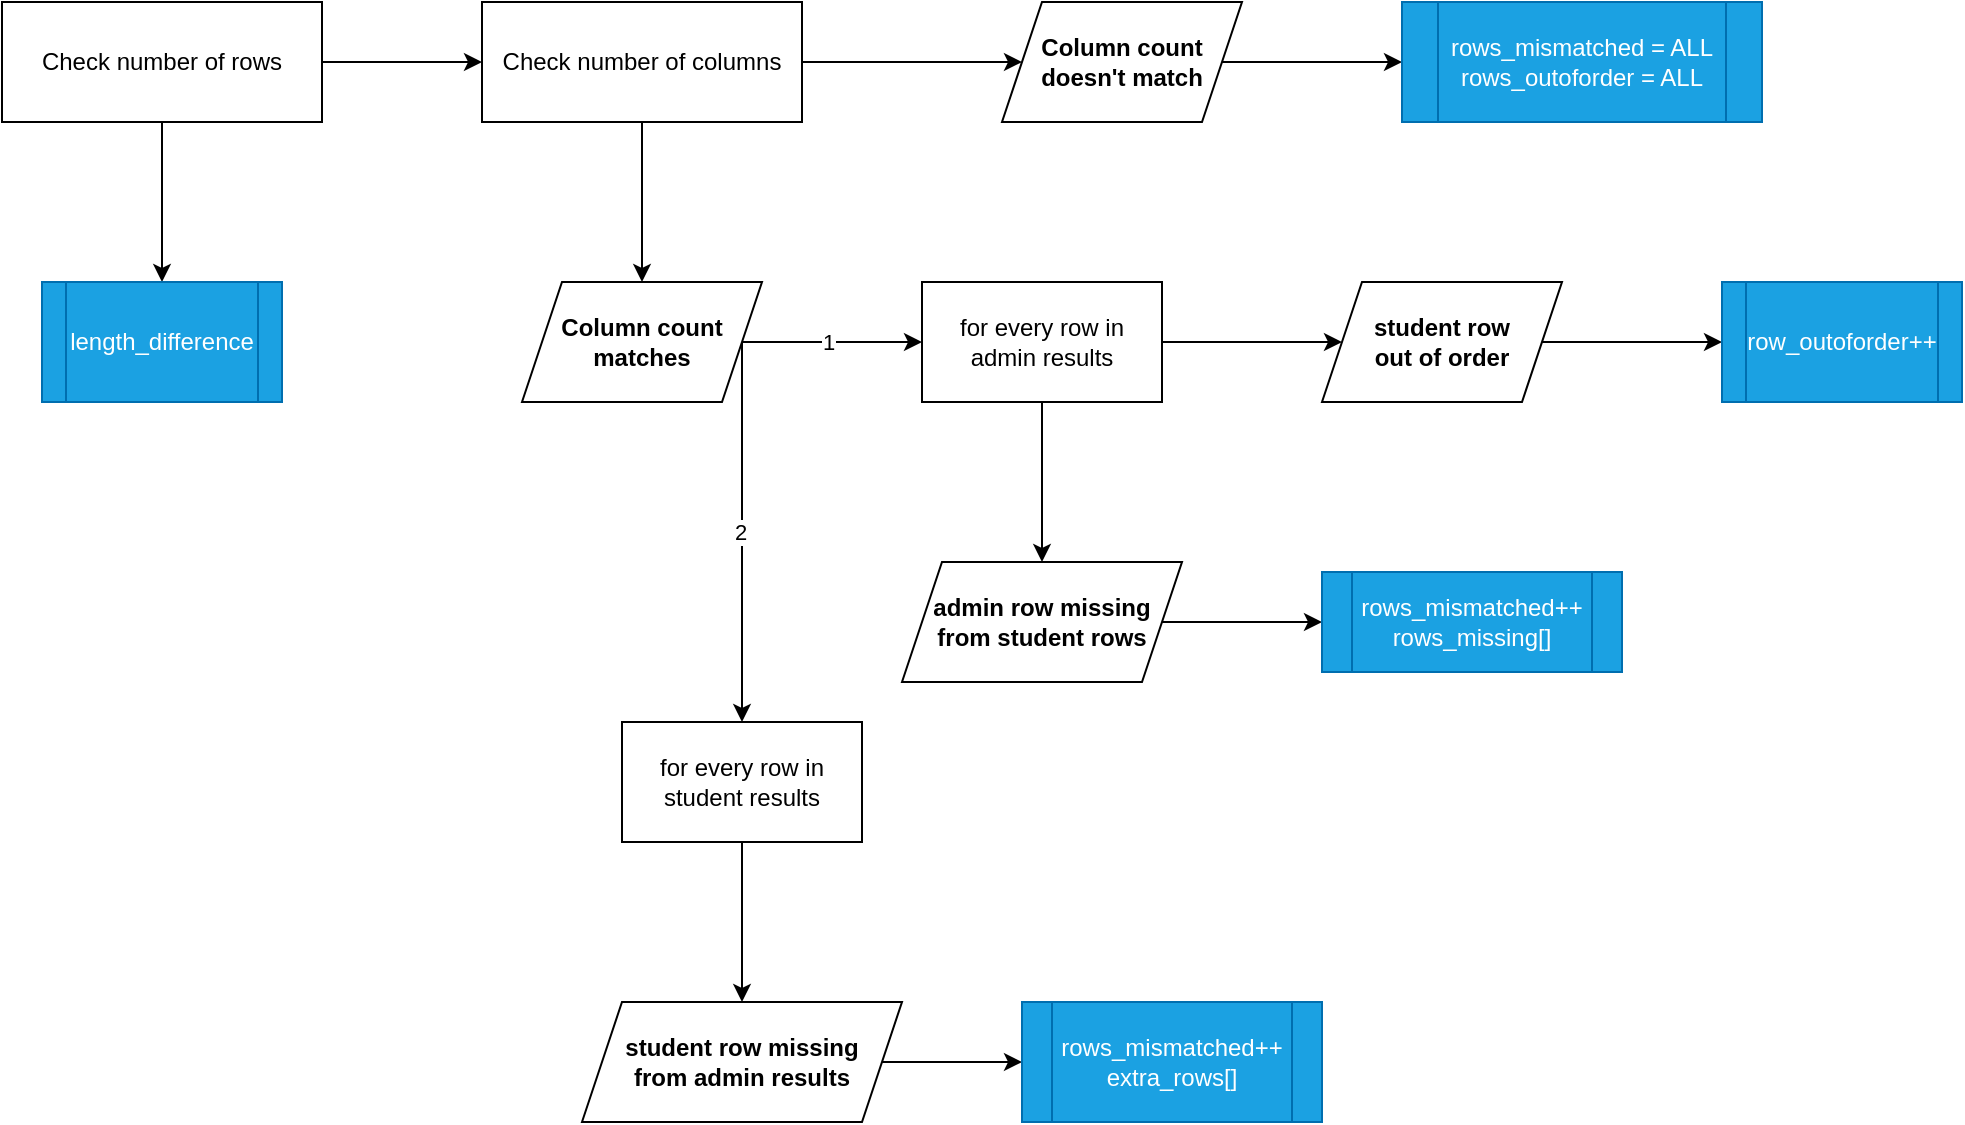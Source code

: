 <mxfile>
    <diagram id="BqpImeyNzvTWqmq7VStz" name="Page-1">
        <mxGraphModel dx="1079" dy="807" grid="1" gridSize="10" guides="1" tooltips="1" connect="1" arrows="1" fold="1" page="1" pageScale="1" pageWidth="1100" pageHeight="850" math="0" shadow="0">
            <root>
                <mxCell id="0"/>
                <mxCell id="1" parent="0"/>
                <mxCell id="4" value="" style="edgeStyle=none;html=1;" parent="1" source="2" target="3" edge="1">
                    <mxGeometry relative="1" as="geometry"/>
                </mxCell>
                <mxCell id="16" value="" style="edgeStyle=none;html=1;" parent="1" source="2" target="15" edge="1">
                    <mxGeometry relative="1" as="geometry"/>
                </mxCell>
                <mxCell id="2" value="Check number of rows" style="rounded=0;whiteSpace=wrap;html=1;" parent="1" vertex="1">
                    <mxGeometry x="60" y="50" width="160" height="60" as="geometry"/>
                </mxCell>
                <mxCell id="12" value="" style="edgeStyle=none;html=1;" parent="1" source="3" target="11" edge="1">
                    <mxGeometry relative="1" as="geometry"/>
                </mxCell>
                <mxCell id="14" value="" style="edgeStyle=none;html=1;" parent="1" source="3" target="13" edge="1">
                    <mxGeometry relative="1" as="geometry"/>
                </mxCell>
                <mxCell id="3" value="Check number of columns" style="rounded=0;whiteSpace=wrap;html=1;" parent="1" vertex="1">
                    <mxGeometry x="300" y="50" width="160" height="60" as="geometry"/>
                </mxCell>
                <mxCell id="24" value="" style="edgeStyle=none;html=1;" parent="1" source="11" target="23" edge="1">
                    <mxGeometry relative="1" as="geometry"/>
                </mxCell>
                <mxCell id="37" value="1" style="edgeLabel;html=1;align=center;verticalAlign=middle;resizable=0;points=[];" parent="24" vertex="1" connectable="0">
                    <mxGeometry x="-0.044" relative="1" as="geometry">
                        <mxPoint as="offset"/>
                    </mxGeometry>
                </mxCell>
                <mxCell id="41" value="" style="edgeStyle=none;html=1;exitX=1;exitY=0.5;exitDx=0;exitDy=0;" parent="1" source="11" target="40" edge="1">
                    <mxGeometry relative="1" as="geometry"/>
                </mxCell>
                <mxCell id="46" value="2" style="edgeLabel;html=1;align=center;verticalAlign=middle;resizable=0;points=[];" parent="41" vertex="1" connectable="0">
                    <mxGeometry y="-1" relative="1" as="geometry">
                        <mxPoint as="offset"/>
                    </mxGeometry>
                </mxCell>
                <mxCell id="11" value="Column count matches" style="shape=parallelogram;perimeter=parallelogramPerimeter;whiteSpace=wrap;html=1;fixedSize=1;rounded=0;fontStyle=1" parent="1" vertex="1">
                    <mxGeometry x="320" y="190" width="120" height="60" as="geometry"/>
                </mxCell>
                <mxCell id="20" value="" style="edgeStyle=none;html=1;" parent="1" source="13" target="19" edge="1">
                    <mxGeometry relative="1" as="geometry"/>
                </mxCell>
                <mxCell id="13" value="Column count&lt;br&gt;doesn't match" style="shape=parallelogram;perimeter=parallelogramPerimeter;whiteSpace=wrap;html=1;fixedSize=1;rounded=0;fontStyle=1" parent="1" vertex="1">
                    <mxGeometry x="560" y="50" width="120" height="60" as="geometry"/>
                </mxCell>
                <mxCell id="15" value="length_difference" style="shape=process;whiteSpace=wrap;html=1;backgroundOutline=1;rounded=0;fillColor=#1ba1e2;strokeColor=#006EAF;fontColor=#ffffff;" parent="1" vertex="1">
                    <mxGeometry x="80" y="190" width="120" height="60" as="geometry"/>
                </mxCell>
                <mxCell id="22" value="" style="edgeStyle=none;html=1;exitX=1;exitY=0.5;exitDx=0;exitDy=0;" parent="1" source="35" target="21" edge="1">
                    <mxGeometry relative="1" as="geometry"/>
                </mxCell>
                <mxCell id="19" value="rows_mismatched = ALL&lt;br&gt;rows_outoforder = ALL" style="shape=process;whiteSpace=wrap;html=1;backgroundOutline=1;rounded=0;fillColor=#1ba1e2;strokeColor=#006EAF;fontColor=#ffffff;" parent="1" vertex="1">
                    <mxGeometry x="760" y="50" width="180" height="60" as="geometry"/>
                </mxCell>
                <mxCell id="21" value="rows_mismatched++&lt;br&gt;rows_missing[]" style="shape=process;whiteSpace=wrap;html=1;backgroundOutline=1;rounded=0;fillColor=#1ba1e2;strokeColor=#006EAF;fontColor=#ffffff;" parent="1" vertex="1">
                    <mxGeometry x="720" y="335" width="150" height="50" as="geometry"/>
                </mxCell>
                <mxCell id="30" value="" style="edgeStyle=none;html=1;" parent="1" source="23" target="29" edge="1">
                    <mxGeometry relative="1" as="geometry"/>
                </mxCell>
                <mxCell id="36" value="" style="edgeStyle=none;html=1;" parent="1" source="23" target="35" edge="1">
                    <mxGeometry relative="1" as="geometry"/>
                </mxCell>
                <mxCell id="23" value="for every row in admin results" style="whiteSpace=wrap;html=1;rounded=0;" parent="1" vertex="1">
                    <mxGeometry x="520" y="190" width="120" height="60" as="geometry"/>
                </mxCell>
                <mxCell id="32" value="" style="edgeStyle=none;html=1;" parent="1" source="29" target="31" edge="1">
                    <mxGeometry relative="1" as="geometry"/>
                </mxCell>
                <mxCell id="29" value="student row&lt;br&gt;out of order" style="shape=parallelogram;perimeter=parallelogramPerimeter;whiteSpace=wrap;html=1;fixedSize=1;rounded=0;fontStyle=1" parent="1" vertex="1">
                    <mxGeometry x="720" y="190" width="120" height="60" as="geometry"/>
                </mxCell>
                <mxCell id="31" value="row_outoforder++" style="shape=process;whiteSpace=wrap;html=1;backgroundOutline=1;rounded=0;fillColor=#1ba1e2;strokeColor=#006EAF;fontColor=#ffffff;" parent="1" vertex="1">
                    <mxGeometry x="920" y="190" width="120" height="60" as="geometry"/>
                </mxCell>
                <mxCell id="35" value="admin row missing from student rows" style="shape=parallelogram;perimeter=parallelogramPerimeter;whiteSpace=wrap;html=1;fixedSize=1;rounded=0;fontStyle=1" parent="1" vertex="1">
                    <mxGeometry x="510" y="330" width="140" height="60" as="geometry"/>
                </mxCell>
                <mxCell id="43" value="" style="edgeStyle=none;html=1;" parent="1" source="40" target="42" edge="1">
                    <mxGeometry relative="1" as="geometry"/>
                </mxCell>
                <mxCell id="40" value="for every row in student results" style="whiteSpace=wrap;html=1;rounded=0;" parent="1" vertex="1">
                    <mxGeometry x="370" y="410" width="120" height="60" as="geometry"/>
                </mxCell>
                <mxCell id="45" value="" style="edgeStyle=none;html=1;" parent="1" source="42" target="44" edge="1">
                    <mxGeometry relative="1" as="geometry"/>
                </mxCell>
                <mxCell id="42" value="student row missing&lt;br&gt;from admin results" style="shape=parallelogram;perimeter=parallelogramPerimeter;whiteSpace=wrap;html=1;fixedSize=1;rounded=0;fontStyle=1" parent="1" vertex="1">
                    <mxGeometry x="350" y="550" width="160" height="60" as="geometry"/>
                </mxCell>
                <mxCell id="44" value="rows_mismatched++&lt;br&gt;extra_rows[]" style="shape=process;whiteSpace=wrap;html=1;backgroundOutline=1;rounded=0;fillColor=#1ba1e2;strokeColor=#006EAF;fontColor=#ffffff;" parent="1" vertex="1">
                    <mxGeometry x="570" y="550" width="150" height="60" as="geometry"/>
                </mxCell>
            </root>
        </mxGraphModel>
    </diagram>
</mxfile>